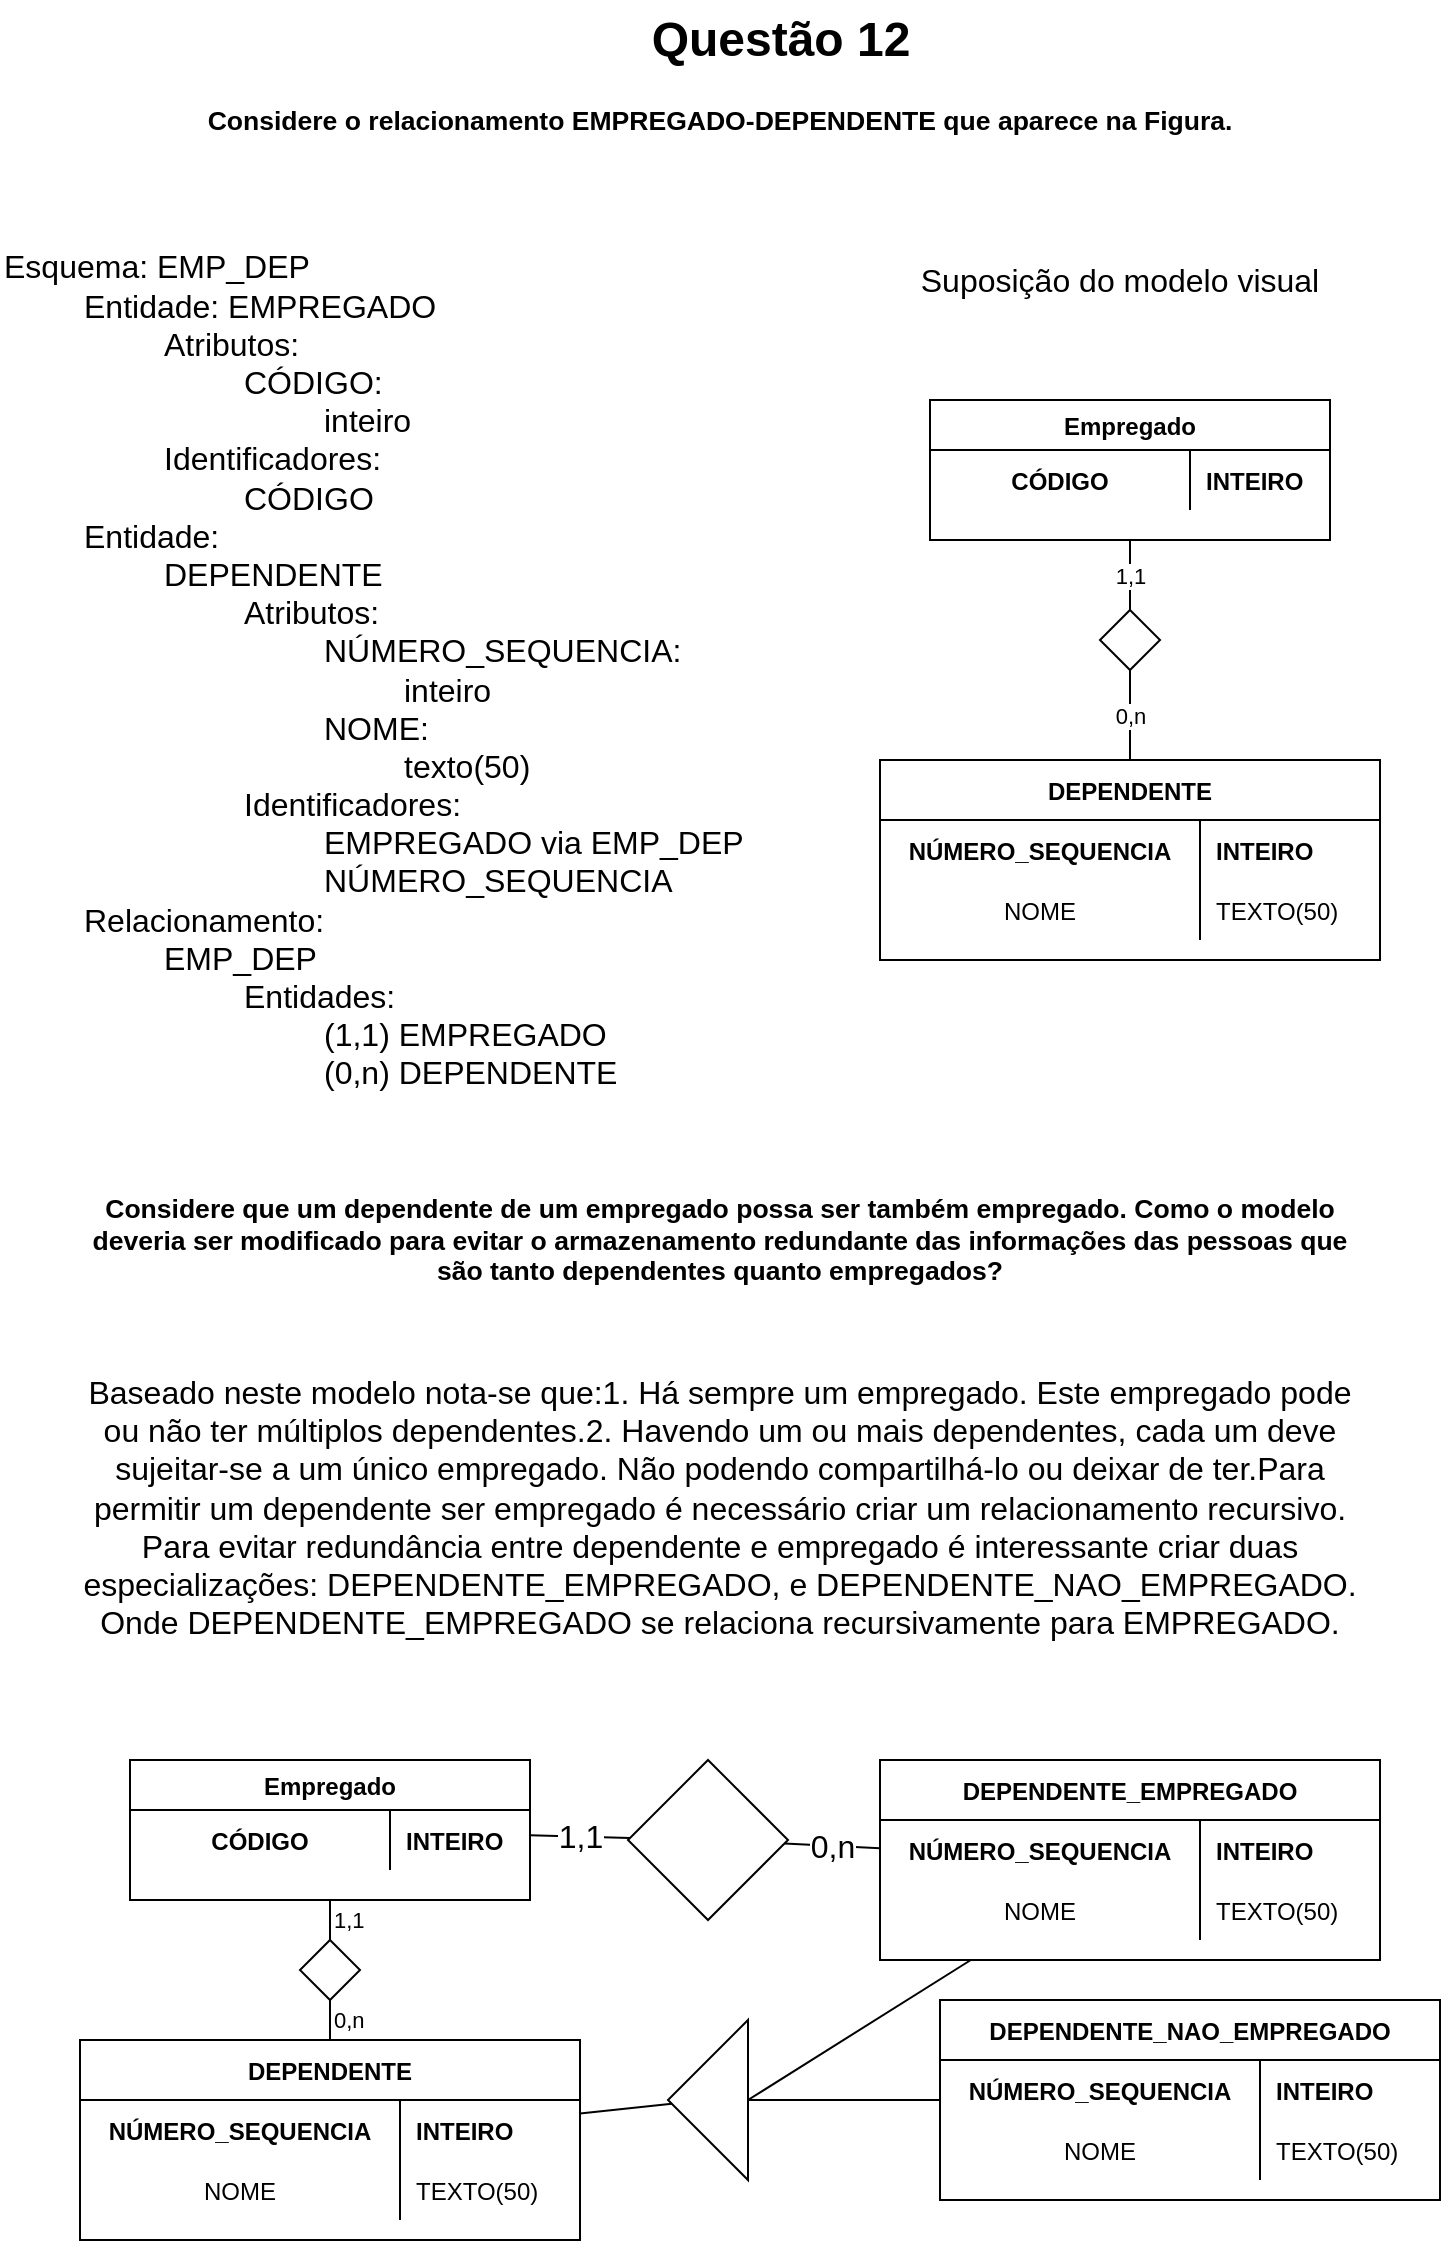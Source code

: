 <mxfile>
    <diagram id="5zUPsjtDAPL0MvgTAMgq" name="Page-1">
        <mxGraphModel dx="664" dy="740" grid="1" gridSize="10" guides="1" tooltips="1" connect="1" arrows="1" fold="1" page="1" pageScale="1" pageWidth="827" pageHeight="1169" math="0" shadow="0">
            <root>
                <mxCell id="0"/>
                <mxCell id="1" parent="0"/>
                <mxCell id="153" value="0,n" style="edgeStyle=none;rounded=0;orthogonalLoop=1;jettySize=auto;html=1;endArrow=none;endFill=0;shadow=0;" parent="1" source="157" target="149" edge="1">
                    <mxGeometry relative="1" as="geometry"/>
                </mxCell>
                <mxCell id="27" value="Empregado" style="shape=table;startSize=25;container=1;collapsible=1;childLayout=tableLayout;fixedRows=1;rowLines=0;fontStyle=1;align=center;resizeLast=1;" parent="1" vertex="1">
                    <mxGeometry x="505" y="240" width="200" height="70" as="geometry"/>
                </mxCell>
                <mxCell id="34" value="" style="shape=partialRectangle;collapsible=0;dropTarget=0;pointerEvents=0;fillColor=none;top=0;left=0;bottom=0;right=0;points=[[0,0.5],[1,0.5]];portConstraint=eastwest;" parent="27" vertex="1">
                    <mxGeometry y="25" width="200" height="30" as="geometry"/>
                </mxCell>
                <mxCell id="35" value="CÓDIGO" style="shape=partialRectangle;connectable=0;fillColor=none;top=0;left=0;bottom=0;right=0;editable=1;overflow=hidden;fontStyle=1" parent="34" vertex="1">
                    <mxGeometry width="130" height="30" as="geometry"/>
                </mxCell>
                <mxCell id="36" value="INTEIRO" style="shape=partialRectangle;connectable=0;top=0;left=0;bottom=0;right=0;align=left;spacingLeft=6;overflow=hidden;fillColor=none;fontStyle=1" parent="34" vertex="1">
                    <mxGeometry x="130" width="70" height="30" as="geometry"/>
                </mxCell>
                <mxCell id="149" value="DEPENDENTE" style="shape=table;startSize=30;container=1;collapsible=1;childLayout=tableLayout;fixedRows=1;rowLines=0;fontStyle=1;align=center;resizeLast=1;" parent="1" vertex="1">
                    <mxGeometry x="480" y="420" width="250" height="100" as="geometry">
                        <mxRectangle x="480" y="420" width="110" height="30" as="alternateBounds"/>
                    </mxGeometry>
                </mxCell>
                <mxCell id="150" value="" style="shape=partialRectangle;collapsible=0;dropTarget=0;pointerEvents=0;fillColor=none;top=0;left=0;bottom=0;right=0;points=[[0,0.5],[1,0.5]];portConstraint=eastwest;" parent="149" vertex="1">
                    <mxGeometry y="30" width="250" height="30" as="geometry"/>
                </mxCell>
                <mxCell id="151" value="NÚMERO_SEQUENCIA" style="shape=partialRectangle;connectable=0;fillColor=none;top=0;left=0;bottom=0;right=0;editable=1;overflow=hidden;fontStyle=1" parent="150" vertex="1">
                    <mxGeometry width="160" height="30" as="geometry"/>
                </mxCell>
                <mxCell id="152" value="INTEIRO" style="shape=partialRectangle;connectable=0;top=0;left=0;bottom=0;right=0;align=left;spacingLeft=6;overflow=hidden;fillColor=none;fontStyle=1" parent="150" vertex="1">
                    <mxGeometry x="160" width="90" height="30" as="geometry"/>
                </mxCell>
                <mxCell id="154" style="shape=partialRectangle;collapsible=0;dropTarget=0;pointerEvents=0;fillColor=none;top=0;left=0;bottom=0;right=0;points=[[0,0.5],[1,0.5]];portConstraint=eastwest;" parent="149" vertex="1">
                    <mxGeometry y="60" width="250" height="30" as="geometry"/>
                </mxCell>
                <mxCell id="155" value="NOME" style="shape=partialRectangle;connectable=0;fillColor=none;top=0;left=0;bottom=0;right=0;editable=1;overflow=hidden;fontStyle=0" parent="154" vertex="1">
                    <mxGeometry width="160" height="30" as="geometry"/>
                </mxCell>
                <mxCell id="156" value="TEXTO(50)" style="shape=partialRectangle;connectable=0;top=0;left=0;bottom=0;right=0;align=left;spacingLeft=6;overflow=hidden;fillColor=none;fontStyle=0" parent="154" vertex="1">
                    <mxGeometry x="160" width="90" height="30" as="geometry"/>
                </mxCell>
                <mxCell id="157" value="" style="rhombus;whiteSpace=wrap;html=1;strokeColor=#000000;fillColor=#ffffff;" parent="1" vertex="1">
                    <mxGeometry x="590" y="345" width="30" height="30" as="geometry"/>
                </mxCell>
                <mxCell id="158" value="1,1" style="edgeStyle=none;rounded=0;orthogonalLoop=1;jettySize=auto;html=1;endArrow=none;endFill=0;" parent="1" source="27" target="157" edge="1">
                    <mxGeometry relative="1" as="geometry">
                        <mxPoint x="705" y="275" as="sourcePoint"/>
                        <mxPoint x="785" y="275" as="targetPoint"/>
                    </mxGeometry>
                </mxCell>
                <mxCell id="161" value="Questão 12" style="text;strokeColor=none;fillColor=none;html=1;fontSize=24;fontStyle=1;verticalAlign=middle;align=center;" vertex="1" parent="1">
                    <mxGeometry x="380" y="40" width="100" height="40" as="geometry"/>
                </mxCell>
                <mxCell id="163" value="&lt;p style=&quot;font-size: 16px&quot;&gt;&lt;br&gt;&lt;/p&gt;&lt;p&gt;&lt;/p&gt;" style="text;html=1;align=center;verticalAlign=middle;resizable=0;points=[];autosize=1;fontSize=16;" vertex="1" parent="1">
                    <mxGeometry x="420" y="95" width="20" height="60" as="geometry"/>
                </mxCell>
                <mxCell id="164" value="&lt;h5&gt;&lt;span dir=&quot;ltr&quot; style=&quot;left: 235.723px ; top: 897.321px ; font-family: sans-serif ; transform: scalex(0.971)&quot;&gt;Considere o relacionamento&amp;nbsp;&lt;/span&gt;&lt;span dir=&quot;ltr&quot; style=&quot;left: 489.303px ; top: 897.321px ; font-family: sans-serif ; transform: scalex(0.889)&quot;&gt;EMPREGADO&lt;/span&gt;&lt;span dir=&quot;ltr&quot; style=&quot;left: 604.863px ; top: 897.321px ; font-family: sans-serif&quot;&gt;-&lt;/span&gt;&lt;span dir=&quot;ltr&quot; style=&quot;left: 611.763px ; top: 897.321px ; font-family: sans-serif ; transform: scalex(0.841)&quot;&gt;DEPENDENTE&lt;/span&gt;&lt;span dir=&quot;ltr&quot; style=&quot;left: 726.663px ; top: 897.321px ; font-family: sans-serif ; transform: scalex(1.011)&quot;&gt;&amp;nbsp;que&amp;nbsp;&lt;/span&gt;&lt;span dir=&quot;ltr&quot; style=&quot;left: 113.983px ; top: 923.761px ; font-family: sans-serif ; transform: scalex(0.988)&quot;&gt;aparece na Figura.&lt;/span&gt;&lt;br&gt;&lt;/h5&gt;" style="text;html=1;strokeColor=none;fillColor=none;align=center;verticalAlign=middle;whiteSpace=wrap;rounded=0;fontSize=16;" vertex="1" parent="1">
                    <mxGeometry x="80" y="80" width="640" height="40" as="geometry"/>
                </mxCell>
                <mxCell id="166" value="Esquema: EMP_DEP&lt;br&gt;&lt;blockquote style=&quot;margin: 0 0 0 40px ; border: none ; padding: 0px&quot;&gt;Entidade:  EMPREGADO&lt;/blockquote&gt;&lt;blockquote style=&quot;margin: 0 0 0 40px ; border: none ; padding: 0px&quot;&gt;&lt;blockquote style=&quot;margin: 0 0 0 40px ; border: none ; padding: 0px&quot;&gt;Atributos:&lt;/blockquote&gt;&lt;/blockquote&gt;&lt;blockquote style=&quot;margin: 0 0 0 40px ; border: none ; padding: 0px&quot;&gt;&lt;blockquote style=&quot;margin: 0 0 0 40px ; border: none ; padding: 0px&quot;&gt;&lt;blockquote style=&quot;margin: 0 0 0 40px ; border: none ; padding: 0px&quot;&gt;CÓDIGO:&lt;/blockquote&gt;&lt;/blockquote&gt;&lt;/blockquote&gt;&lt;blockquote style=&quot;margin: 0 0 0 40px ; border: none ; padding: 0px&quot;&gt;&lt;blockquote style=&quot;margin: 0 0 0 40px ; border: none ; padding: 0px&quot;&gt;&lt;blockquote style=&quot;margin: 0 0 0 40px ; border: none ; padding: 0px&quot;&gt;&lt;blockquote style=&quot;margin: 0 0 0 40px ; border: none ; padding: 0px&quot;&gt;inteiro&lt;/blockquote&gt;&lt;/blockquote&gt;&lt;/blockquote&gt;&lt;/blockquote&gt;&lt;blockquote style=&quot;margin: 0 0 0 40px ; border: none ; padding: 0px&quot;&gt;&lt;blockquote style=&quot;margin: 0 0 0 40px ; border: none ; padding: 0px&quot;&gt;Identificadores:&lt;/blockquote&gt;&lt;/blockquote&gt;&lt;blockquote style=&quot;margin: 0 0 0 40px ; border: none ; padding: 0px&quot;&gt;&lt;blockquote style=&quot;margin: 0 0 0 40px ; border: none ; padding: 0px&quot;&gt;&lt;blockquote style=&quot;margin: 0 0 0 40px ; border: none ; padding: 0px&quot;&gt;CÓDIGO&lt;/blockquote&gt;&lt;/blockquote&gt;&lt;/blockquote&gt;&lt;blockquote style=&quot;margin: 0 0 0 40px ; border: none ; padding: 0px&quot;&gt;Entidade:&lt;/blockquote&gt;&lt;blockquote style=&quot;margin: 0 0 0 40px ; border: none ; padding: 0px&quot;&gt;&lt;blockquote style=&quot;margin: 0 0 0 40px ; border: none ; padding: 0px&quot;&gt;DEPENDENTE&lt;/blockquote&gt;&lt;/blockquote&gt;&lt;blockquote style=&quot;margin: 0 0 0 40px ; border: none ; padding: 0px&quot;&gt;&lt;blockquote style=&quot;margin: 0 0 0 40px ; border: none ; padding: 0px&quot;&gt;&lt;blockquote style=&quot;margin: 0 0 0 40px ; border: none ; padding: 0px&quot;&gt;Atributos:&lt;/blockquote&gt;&lt;/blockquote&gt;&lt;/blockquote&gt;&lt;blockquote style=&quot;margin: 0 0 0 40px ; border: none ; padding: 0px&quot;&gt;&lt;blockquote style=&quot;margin: 0 0 0 40px ; border: none ; padding: 0px&quot;&gt;&lt;blockquote style=&quot;margin: 0 0 0 40px ; border: none ; padding: 0px&quot;&gt;&lt;blockquote style=&quot;margin: 0 0 0 40px ; border: none ; padding: 0px&quot;&gt;NÚMERO_SEQUENCIA:&lt;/blockquote&gt;&lt;/blockquote&gt;&lt;/blockquote&gt;&lt;/blockquote&gt;&lt;blockquote style=&quot;margin: 0 0 0 40px ; border: none ; padding: 0px&quot;&gt;&lt;blockquote style=&quot;margin: 0 0 0 40px ; border: none ; padding: 0px&quot;&gt;&lt;blockquote style=&quot;margin: 0 0 0 40px ; border: none ; padding: 0px&quot;&gt;&lt;blockquote style=&quot;margin: 0 0 0 40px ; border: none ; padding: 0px&quot;&gt;&lt;blockquote style=&quot;margin: 0 0 0 40px ; border: none ; padding: 0px&quot;&gt;inteiro&lt;/blockquote&gt;&lt;/blockquote&gt;&lt;/blockquote&gt;&lt;/blockquote&gt;&lt;/blockquote&gt;&lt;blockquote style=&quot;margin: 0 0 0 40px ; border: none ; padding: 0px&quot;&gt;&lt;blockquote style=&quot;margin: 0 0 0 40px ; border: none ; padding: 0px&quot;&gt;&lt;blockquote style=&quot;margin: 0 0 0 40px ; border: none ; padding: 0px&quot;&gt;&lt;blockquote style=&quot;margin: 0 0 0 40px ; border: none ; padding: 0px&quot;&gt;NOME:&lt;/blockquote&gt;&lt;/blockquote&gt;&lt;/blockquote&gt;&lt;/blockquote&gt;&lt;blockquote style=&quot;margin: 0 0 0 40px ; border: none ; padding: 0px&quot;&gt;&lt;blockquote style=&quot;margin: 0 0 0 40px ; border: none ; padding: 0px&quot;&gt;&lt;blockquote style=&quot;margin: 0 0 0 40px ; border: none ; padding: 0px&quot;&gt;&lt;blockquote style=&quot;margin: 0 0 0 40px ; border: none ; padding: 0px&quot;&gt;&lt;blockquote style=&quot;margin: 0 0 0 40px ; border: none ; padding: 0px&quot;&gt;texto(50)&lt;/blockquote&gt;&lt;/blockquote&gt;Identificadores:&lt;/blockquote&gt;&lt;/blockquote&gt;&lt;/blockquote&gt;&lt;blockquote style=&quot;margin: 0 0 0 40px ; border: none ; padding: 0px&quot;&gt;&lt;blockquote style=&quot;margin: 0 0 0 40px ; border: none ; padding: 0px&quot;&gt;&lt;blockquote style=&quot;margin: 0 0 0 40px ; border: none ; padding: 0px&quot;&gt;&lt;blockquote style=&quot;margin: 0 0 0 40px ; border: none ; padding: 0px&quot;&gt;EMPREGADO via                        EMP_DEP&amp;nbsp;                       &lt;/blockquote&gt;&lt;blockquote style=&quot;margin: 0 0 0 40px ; border: none ; padding: 0px&quot;&gt;NÚMERO_SEQUENCIA&lt;/blockquote&gt;&lt;/blockquote&gt;&lt;/blockquote&gt;Relacionamento:&lt;/blockquote&gt;&lt;blockquote style=&quot;margin: 0 0 0 40px ; border: none ; padding: 0px&quot;&gt;&lt;blockquote style=&quot;margin: 0 0 0 40px ; border: none ; padding: 0px&quot;&gt;EMP_DEP&lt;/blockquote&gt;&lt;/blockquote&gt;&lt;blockquote style=&quot;margin: 0 0 0 40px ; border: none ; padding: 0px&quot;&gt;&lt;blockquote style=&quot;margin: 0 0 0 40px ; border: none ; padding: 0px&quot;&gt;&lt;blockquote style=&quot;margin: 0 0 0 40px ; border: none ; padding: 0px&quot;&gt;Entidades:&lt;/blockquote&gt;&lt;/blockquote&gt;&lt;/blockquote&gt;&lt;blockquote style=&quot;margin: 0 0 0 40px ; border: none ; padding: 0px&quot;&gt;&lt;blockquote style=&quot;margin: 0 0 0 40px ; border: none ; padding: 0px&quot;&gt;&lt;blockquote style=&quot;margin: 0 0 0 40px ; border: none ; padding: 0px&quot;&gt;&lt;blockquote style=&quot;margin: 0 0 0 40px ; border: none ; padding: 0px&quot;&gt;(1,1) EMPREGADO&lt;/blockquote&gt;&lt;/blockquote&gt;&lt;/blockquote&gt;&lt;/blockquote&gt;&lt;blockquote style=&quot;margin: 0 0 0 40px ; border: none ; padding: 0px&quot;&gt;&lt;blockquote style=&quot;margin: 0 0 0 40px ; border: none ; padding: 0px&quot;&gt;&lt;blockquote style=&quot;margin: 0 0 0 40px ; border: none ; padding: 0px&quot;&gt;&lt;blockquote style=&quot;margin: 0 0 0 40px ; border: none ; padding: 0px&quot;&gt;(0,n) DEPENDENTE&lt;/blockquote&gt;&lt;/blockquote&gt;&lt;/blockquote&gt;&lt;/blockquote&gt;" style="text;html=1;strokeColor=none;fillColor=none;align=left;verticalAlign=middle;whiteSpace=wrap;rounded=0;fontSize=16;" vertex="1" parent="1">
                    <mxGeometry x="40" y="160" width="400" height="430" as="geometry"/>
                </mxCell>
                <mxCell id="169" value="&lt;h5&gt;Considere que um dependente de um empregado&amp;nbsp;possa ser também empregado.&amp;nbsp;Como o modelo deveria ser modificado para&amp;nbsp;evitar o armazenamento redundante das informações das pessoas que são&amp;nbsp;tanto dependentes quanto empregados?&lt;/h5&gt;" style="text;strokeColor=none;fillColor=none;align=center;verticalAlign=middle;rounded=0;fontSize=16;labelBorderColor=none;whiteSpace=wrap;html=1;" vertex="1" parent="1">
                    <mxGeometry x="80" y="640" width="640" height="40" as="geometry"/>
                </mxCell>
                <mxCell id="170" value="&lt;span&gt;Baseado neste modelo nota-se que:1. Há sempre um empregado. Este empregado pode ou não ter múltiplos dependentes.2. Havendo um ou mais dependentes, cada um deve sujeitar-se a um único empregado. Não podendo compartilhá-lo ou deixar de ter.Para permitir um dependente ser empregado é necessário criar um relacionamento recursivo. Para evitar redundância entre dependente e empregado é interessante criar duas especializações: DEPENDENTE_EMPREGADO, e DEPENDENTE_NAO_EMPREGADO. Onde DEPENDENTE_EMPREGADO se relaciona recursivamente para EMPREGADO.&lt;/span&gt;" style="text;strokeColor=none;fillColor=none;align=center;verticalAlign=top;whiteSpace=wrap;rounded=0;fontSize=16;html=1;" vertex="1" parent="1">
                    <mxGeometry x="80" y="720" width="640" height="160" as="geometry"/>
                </mxCell>
                <mxCell id="171" value="Suposição do modelo visual" style="text;html=1;strokeColor=none;fillColor=none;align=center;verticalAlign=middle;whiteSpace=wrap;rounded=0;fontSize=16;" vertex="1" parent="1">
                    <mxGeometry x="480" y="160" width="240" height="40" as="geometry"/>
                </mxCell>
                <mxCell id="174" value="0,n" style="edgeStyle=none;rounded=0;orthogonalLoop=1;jettySize=auto;html=1;endArrow=none;endFill=0;shadow=0;labelPosition=right;verticalLabelPosition=middle;align=left;verticalAlign=middle;" edge="1" source="186" target="179" parent="1">
                    <mxGeometry relative="1" as="geometry"/>
                </mxCell>
                <mxCell id="175" value="Empregado" style="shape=table;startSize=25;container=1;collapsible=1;childLayout=tableLayout;fixedRows=1;rowLines=0;fontStyle=1;align=center;resizeLast=1;" vertex="1" parent="1">
                    <mxGeometry x="105" y="920" width="200" height="70" as="geometry"/>
                </mxCell>
                <mxCell id="176" value="" style="shape=partialRectangle;collapsible=0;dropTarget=0;pointerEvents=0;fillColor=none;top=0;left=0;bottom=0;right=0;points=[[0,0.5],[1,0.5]];portConstraint=eastwest;" vertex="1" parent="175">
                    <mxGeometry y="25" width="200" height="30" as="geometry"/>
                </mxCell>
                <mxCell id="177" value="CÓDIGO" style="shape=partialRectangle;connectable=0;fillColor=none;top=0;left=0;bottom=0;right=0;editable=1;overflow=hidden;fontStyle=1" vertex="1" parent="176">
                    <mxGeometry width="130" height="30" as="geometry"/>
                </mxCell>
                <mxCell id="178" value="INTEIRO" style="shape=partialRectangle;connectable=0;top=0;left=0;bottom=0;right=0;align=left;spacingLeft=6;overflow=hidden;fillColor=none;fontStyle=1" vertex="1" parent="176">
                    <mxGeometry x="130" width="70" height="30" as="geometry"/>
                </mxCell>
                <mxCell id="201" value="" style="edgeStyle=none;rounded=0;orthogonalLoop=1;jettySize=auto;html=1;shadow=0;endArrow=none;endFill=0;fontSize=16;" edge="1" parent="1" source="202" target="194">
                    <mxGeometry relative="1" as="geometry"/>
                </mxCell>
                <mxCell id="179" value="DEPENDENTE" style="shape=table;startSize=30;container=1;collapsible=1;childLayout=tableLayout;fixedRows=1;rowLines=0;fontStyle=1;align=center;resizeLast=1;" vertex="1" parent="1">
                    <mxGeometry x="80" y="1060" width="250" height="100" as="geometry">
                        <mxRectangle x="480" y="420" width="110" height="30" as="alternateBounds"/>
                    </mxGeometry>
                </mxCell>
                <mxCell id="180" value="" style="shape=partialRectangle;collapsible=0;dropTarget=0;pointerEvents=0;fillColor=none;top=0;left=0;bottom=0;right=0;points=[[0,0.5],[1,0.5]];portConstraint=eastwest;" vertex="1" parent="179">
                    <mxGeometry y="30" width="250" height="30" as="geometry"/>
                </mxCell>
                <mxCell id="181" value="NÚMERO_SEQUENCIA" style="shape=partialRectangle;connectable=0;fillColor=none;top=0;left=0;bottom=0;right=0;editable=1;overflow=hidden;fontStyle=1" vertex="1" parent="180">
                    <mxGeometry width="160" height="30" as="geometry"/>
                </mxCell>
                <mxCell id="182" value="INTEIRO" style="shape=partialRectangle;connectable=0;top=0;left=0;bottom=0;right=0;align=left;spacingLeft=6;overflow=hidden;fillColor=none;fontStyle=1" vertex="1" parent="180">
                    <mxGeometry x="160" width="90" height="30" as="geometry"/>
                </mxCell>
                <mxCell id="183" style="shape=partialRectangle;collapsible=0;dropTarget=0;pointerEvents=0;fillColor=none;top=0;left=0;bottom=0;right=0;points=[[0,0.5],[1,0.5]];portConstraint=eastwest;" vertex="1" parent="179">
                    <mxGeometry y="60" width="250" height="30" as="geometry"/>
                </mxCell>
                <mxCell id="184" value="NOME" style="shape=partialRectangle;connectable=0;fillColor=none;top=0;left=0;bottom=0;right=0;editable=1;overflow=hidden;fontStyle=0" vertex="1" parent="183">
                    <mxGeometry width="160" height="30" as="geometry"/>
                </mxCell>
                <mxCell id="185" value="TEXTO(50)" style="shape=partialRectangle;connectable=0;top=0;left=0;bottom=0;right=0;align=left;spacingLeft=6;overflow=hidden;fillColor=none;fontStyle=0" vertex="1" parent="183">
                    <mxGeometry x="160" width="90" height="30" as="geometry"/>
                </mxCell>
                <mxCell id="186" value="" style="rhombus;whiteSpace=wrap;html=1;strokeColor=#000000;fillColor=#ffffff;" vertex="1" parent="1">
                    <mxGeometry x="190" y="1010" width="30" height="30" as="geometry"/>
                </mxCell>
                <mxCell id="187" value="1,1" style="edgeStyle=none;rounded=0;orthogonalLoop=1;jettySize=auto;html=1;endArrow=none;endFill=0;labelPosition=right;verticalLabelPosition=middle;align=left;verticalAlign=middle;" edge="1" source="175" target="186" parent="1">
                    <mxGeometry relative="1" as="geometry">
                        <mxPoint x="280" y="955" as="sourcePoint"/>
                        <mxPoint x="360" y="955" as="targetPoint"/>
                    </mxGeometry>
                </mxCell>
                <mxCell id="194" value="DEPENDENTE_NAO_EMPREGADO" style="shape=table;startSize=30;container=1;collapsible=1;childLayout=tableLayout;fixedRows=1;rowLines=0;fontStyle=1;align=center;resizeLast=1;" vertex="1" parent="1">
                    <mxGeometry x="510" y="1040" width="250" height="100" as="geometry">
                        <mxRectangle x="480" y="420" width="110" height="30" as="alternateBounds"/>
                    </mxGeometry>
                </mxCell>
                <mxCell id="195" value="" style="shape=partialRectangle;collapsible=0;dropTarget=0;pointerEvents=0;fillColor=none;top=0;left=0;bottom=0;right=0;points=[[0,0.5],[1,0.5]];portConstraint=eastwest;" vertex="1" parent="194">
                    <mxGeometry y="30" width="250" height="30" as="geometry"/>
                </mxCell>
                <mxCell id="196" value="NÚMERO_SEQUENCIA" style="shape=partialRectangle;connectable=0;fillColor=none;top=0;left=0;bottom=0;right=0;editable=1;overflow=hidden;fontStyle=1" vertex="1" parent="195">
                    <mxGeometry width="160" height="30" as="geometry"/>
                </mxCell>
                <mxCell id="197" value="INTEIRO" style="shape=partialRectangle;connectable=0;top=0;left=0;bottom=0;right=0;align=left;spacingLeft=6;overflow=hidden;fillColor=none;fontStyle=1" vertex="1" parent="195">
                    <mxGeometry x="160" width="90" height="30" as="geometry"/>
                </mxCell>
                <mxCell id="198" style="shape=partialRectangle;collapsible=0;dropTarget=0;pointerEvents=0;fillColor=none;top=0;left=0;bottom=0;right=0;points=[[0,0.5],[1,0.5]];portConstraint=eastwest;" vertex="1" parent="194">
                    <mxGeometry y="60" width="250" height="30" as="geometry"/>
                </mxCell>
                <mxCell id="199" value="NOME" style="shape=partialRectangle;connectable=0;fillColor=none;top=0;left=0;bottom=0;right=0;editable=1;overflow=hidden;fontStyle=0" vertex="1" parent="198">
                    <mxGeometry width="160" height="30" as="geometry"/>
                </mxCell>
                <mxCell id="200" value="TEXTO(50)" style="shape=partialRectangle;connectable=0;top=0;left=0;bottom=0;right=0;align=left;spacingLeft=6;overflow=hidden;fillColor=none;fontStyle=0" vertex="1" parent="198">
                    <mxGeometry x="160" width="90" height="30" as="geometry"/>
                </mxCell>
                <mxCell id="211" style="edgeStyle=none;rounded=0;orthogonalLoop=1;jettySize=auto;html=1;exitX=1;exitY=0.5;exitDx=0;exitDy=0;shadow=0;endArrow=none;endFill=0;fontSize=16;" edge="1" parent="1" source="202" target="204">
                    <mxGeometry relative="1" as="geometry"/>
                </mxCell>
                <mxCell id="202" value="" style="triangle;whiteSpace=wrap;html=1;strokeColor=#000000;fillColor=#ffffff;fontSize=16;flipH=1;" vertex="1" parent="1">
                    <mxGeometry x="374" y="1050" width="40" height="80" as="geometry"/>
                </mxCell>
                <mxCell id="203" value="" style="edgeStyle=none;rounded=0;orthogonalLoop=1;jettySize=auto;html=1;shadow=0;endArrow=none;endFill=0;fontSize=16;" edge="1" parent="1" source="179" target="202">
                    <mxGeometry relative="1" as="geometry">
                        <mxPoint x="330" y="1110.0" as="sourcePoint"/>
                        <mxPoint x="410" y="1110.0" as="targetPoint"/>
                    </mxGeometry>
                </mxCell>
                <mxCell id="214" value="0,n" style="edgeStyle=none;rounded=0;orthogonalLoop=1;jettySize=auto;html=1;shadow=0;endArrow=none;endFill=0;fontSize=16;" edge="1" parent="1" source="204" target="213">
                    <mxGeometry relative="1" as="geometry"/>
                </mxCell>
                <mxCell id="204" value="DEPENDENTE_EMPREGADO" style="shape=table;startSize=30;container=1;collapsible=1;childLayout=tableLayout;fixedRows=1;rowLines=0;fontStyle=1;align=center;resizeLast=1;" vertex="1" parent="1">
                    <mxGeometry x="480" y="920" width="250" height="100" as="geometry">
                        <mxRectangle x="480" y="420" width="110" height="30" as="alternateBounds"/>
                    </mxGeometry>
                </mxCell>
                <mxCell id="205" value="" style="shape=partialRectangle;collapsible=0;dropTarget=0;pointerEvents=0;fillColor=none;top=0;left=0;bottom=0;right=0;points=[[0,0.5],[1,0.5]];portConstraint=eastwest;" vertex="1" parent="204">
                    <mxGeometry y="30" width="250" height="30" as="geometry"/>
                </mxCell>
                <mxCell id="206" value="NÚMERO_SEQUENCIA" style="shape=partialRectangle;connectable=0;fillColor=none;top=0;left=0;bottom=0;right=0;editable=1;overflow=hidden;fontStyle=1" vertex="1" parent="205">
                    <mxGeometry width="160" height="30" as="geometry"/>
                </mxCell>
                <mxCell id="207" value="INTEIRO" style="shape=partialRectangle;connectable=0;top=0;left=0;bottom=0;right=0;align=left;spacingLeft=6;overflow=hidden;fillColor=none;fontStyle=1" vertex="1" parent="205">
                    <mxGeometry x="160" width="90" height="30" as="geometry"/>
                </mxCell>
                <mxCell id="208" style="shape=partialRectangle;collapsible=0;dropTarget=0;pointerEvents=0;fillColor=none;top=0;left=0;bottom=0;right=0;points=[[0,0.5],[1,0.5]];portConstraint=eastwest;" vertex="1" parent="204">
                    <mxGeometry y="60" width="250" height="30" as="geometry"/>
                </mxCell>
                <mxCell id="209" value="NOME" style="shape=partialRectangle;connectable=0;fillColor=none;top=0;left=0;bottom=0;right=0;editable=1;overflow=hidden;fontStyle=0" vertex="1" parent="208">
                    <mxGeometry width="160" height="30" as="geometry"/>
                </mxCell>
                <mxCell id="210" value="TEXTO(50)" style="shape=partialRectangle;connectable=0;top=0;left=0;bottom=0;right=0;align=left;spacingLeft=6;overflow=hidden;fillColor=none;fontStyle=0" vertex="1" parent="208">
                    <mxGeometry x="160" width="90" height="30" as="geometry"/>
                </mxCell>
                <mxCell id="215" value="1,1" style="edgeStyle=none;rounded=0;orthogonalLoop=1;jettySize=auto;html=1;shadow=0;endArrow=none;endFill=0;fontSize=16;" edge="1" parent="1" source="213" target="175">
                    <mxGeometry relative="1" as="geometry"/>
                </mxCell>
                <mxCell id="213" value="" style="rhombus;whiteSpace=wrap;html=1;fontStyle=1;startSize=30;" vertex="1" parent="1">
                    <mxGeometry x="354" y="920" width="80" height="80" as="geometry"/>
                </mxCell>
            </root>
        </mxGraphModel>
    </diagram>
</mxfile>